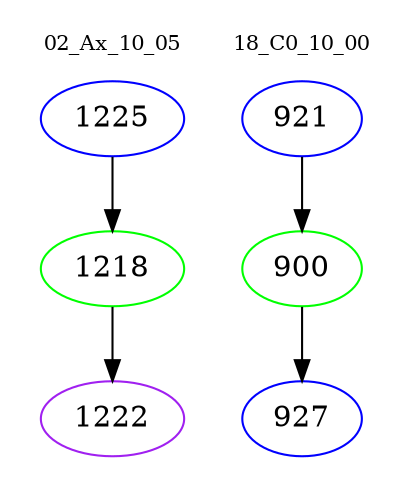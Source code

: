 digraph{
subgraph cluster_0 {
color = white
label = "02_Ax_10_05";
fontsize=10;
T0_1225 [label="1225", color="blue"]
T0_1225 -> T0_1218 [color="black"]
T0_1218 [label="1218", color="green"]
T0_1218 -> T0_1222 [color="black"]
T0_1222 [label="1222", color="purple"]
}
subgraph cluster_1 {
color = white
label = "18_C0_10_00";
fontsize=10;
T1_921 [label="921", color="blue"]
T1_921 -> T1_900 [color="black"]
T1_900 [label="900", color="green"]
T1_900 -> T1_927 [color="black"]
T1_927 [label="927", color="blue"]
}
}
